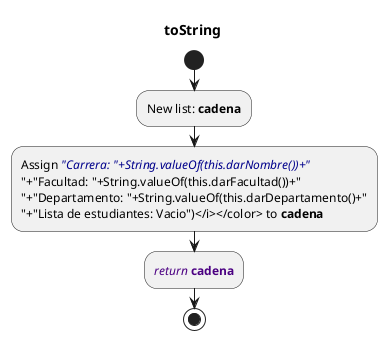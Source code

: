 @startuml
title toString
start
:New list: <b>cadena</b>;
:Assign <color:darkblue><i>"Carrera: "+String.valueOf(this.darNombre())+"\n"+"Facultad: "+String.valueOf(this.darFacultad())+"\n"+"Departamento: "+String.valueOf(this.darDepartamento()+"\n"+"Lista de estudiantes: Vacio")</i></color> to <b>cadena</b>;
:<color:INDIGO><i>return</i></color> <color:INDIGO><b>cadena</b></color>;
stop
@enduml
